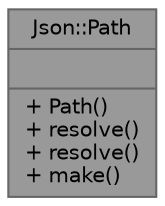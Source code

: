 digraph "Json::Path"
{
 // LATEX_PDF_SIZE
  bgcolor="transparent";
  edge [fontname=Helvetica,fontsize=10,labelfontname=Helvetica,labelfontsize=10];
  node [fontname=Helvetica,fontsize=10,shape=box,height=0.2,width=0.4];
  Node1 [shape=record,label="{Json::Path\n||+ Path()\l+ resolve()\l+ resolve()\l+ make()\l}",height=0.2,width=0.4,color="gray40", fillcolor="grey60", style="filled", fontcolor="black",tooltip="Experimental and untested: represents a \"path\" to access a node."];
}

